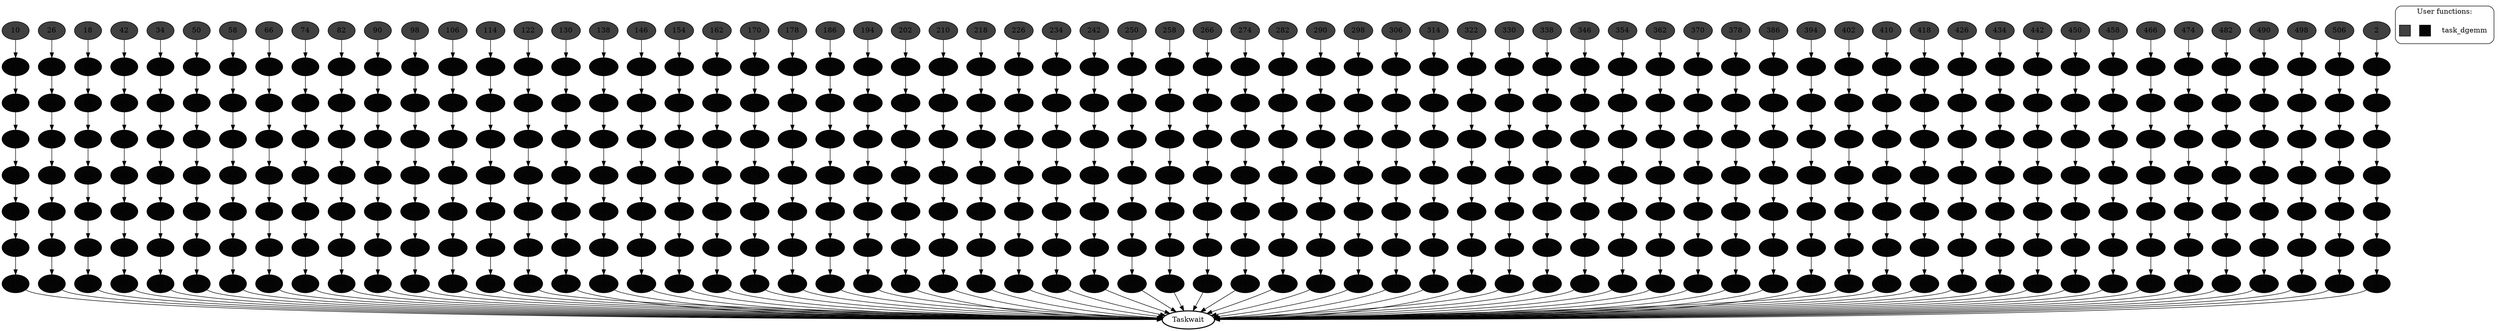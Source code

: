 digraph {
  graph[compound=true];
  4[style="filled", color="black", fillcolor="gray2"];
  4 -> 5[style="solid", color="black"];
  2[style="filled", color="black", fillcolor="grey25"];
  2 -> 3[style="solid", color="black"];
  16[style="filled", color="black", fillcolor="gray2"];
  16 -> 17[style="solid", color="black"];
  3[style="filled", color="black", fillcolor="gray2"];
  3 -> 4[style="solid", color="black"];
  11[style="filled", color="black", fillcolor="gray2"];
  11 -> 12[style="solid", color="black"];
  15[style="filled", color="black", fillcolor="gray2"];
  15 -> 16[style="solid", color="black"];
  6[style="filled", color="black", fillcolor="gray2"];
  6 -> 7[style="solid", color="black"];
  36[style="filled", color="black", fillcolor="gray2"];
  36 -> 37[style="solid", color="black"];
  33[style="filled", color="black", fillcolor="gray2"];
  33 -> -513[style="solid", color="black"];
  5[style="filled", color="black", fillcolor="gray2"];
  5 -> 6[style="solid", color="black"];
  31[style="filled", color="black", fillcolor="gray2"];
  31 -> 32[style="solid", color="black"];
  30[style="filled", color="black", fillcolor="gray2"];
  30 -> 31[style="solid", color="black"];
  29[style="filled", color="black", fillcolor="gray2"];
  29 -> 30[style="solid", color="black"];
  8[style="filled", color="black", fillcolor="gray2"];
  8 -> 9[style="solid", color="black"];
  34[style="filled", color="black", fillcolor="grey25"];
  34 -> 35[style="solid", color="black"];
  28[style="filled", color="black", fillcolor="gray2"];
  28 -> 29[style="solid", color="black"];
  27[style="filled", color="black", fillcolor="gray2"];
  27 -> 28[style="solid", color="black"];
  7[style="filled", color="black", fillcolor="gray2"];
  7 -> 8[style="solid", color="black"];
  32[style="filled", color="black", fillcolor="gray2"];
  32 -> 33[style="solid", color="black"];
  19[style="filled", color="black", fillcolor="gray2"];
  19 -> 20[style="solid", color="black"];
  35[style="filled", color="black", fillcolor="gray2"];
  35 -> 36[style="solid", color="black"];
  24[style="filled", color="black", fillcolor="gray2"];
  24 -> 25[style="solid", color="black"];
  37[style="filled", color="black", fillcolor="gray2"];
  37 -> 38[style="solid", color="black"];
  22[style="filled", color="black", fillcolor="gray2"];
  22 -> 23[style="solid", color="black"];
  25[style="filled", color="black", fillcolor="gray2"];
  25 -> -513[style="solid", color="black"];
  23[style="filled", color="black", fillcolor="gray2"];
  23 -> 24[style="solid", color="black"];
  20[style="filled", color="black", fillcolor="gray2"];
  20 -> 21[style="solid", color="black"];
  21[style="filled", color="black", fillcolor="gray2"];
  21 -> 22[style="solid", color="black"];
  26[style="filled", color="black", fillcolor="grey25"];
  26 -> 27[style="solid", color="black"];
  18[style="filled", color="black", fillcolor="grey25"];
  18 -> 19[style="solid", color="black"];
  48[style="filled", color="black", fillcolor="gray2"];
  48 -> 49[style="solid", color="black"];
  12[style="filled", color="black", fillcolor="gray2"];
  12 -> 13[style="solid", color="black"];
  14[style="filled", color="black", fillcolor="gray2"];
  14 -> 15[style="solid", color="black"];
  10[style="filled", color="black", fillcolor="grey25"];
  10 -> 11[style="solid", color="black"];
  9[style="filled", color="black", fillcolor="gray2"];
  9 -> -513[style="solid", color="black"];
  131[style="filled", color="black", fillcolor="gray2"];
  131 -> 132[style="solid", color="black"];
  47[style="filled", color="black", fillcolor="gray2"];
  47 -> 48[style="solid", color="black"];
  13[style="filled", color="black", fillcolor="gray2"];
  13 -> 14[style="solid", color="black"];
  17[style="filled", color="black", fillcolor="gray2"];
  17 -> -513[style="solid", color="black"];
  38[style="filled", color="black", fillcolor="gray2"];
  38 -> 39[style="solid", color="black"];
  39[style="filled", color="black", fillcolor="gray2"];
  39 -> 40[style="solid", color="black"];
  40[style="filled", color="black", fillcolor="gray2"];
  40 -> 41[style="solid", color="black"];
  41[style="filled", color="black", fillcolor="gray2"];
  41 -> -513[style="solid", color="black"];
  42[style="filled", color="black", fillcolor="grey25"];
  42 -> 43[style="solid", color="black"];
  43[style="filled", color="black", fillcolor="gray2"];
  43 -> 44[style="solid", color="black"];
  44[style="filled", color="black", fillcolor="gray2"];
  44 -> 45[style="solid", color="black"];
  45[style="filled", color="black", fillcolor="gray2"];
  45 -> 46[style="solid", color="black"];
  46[style="filled", color="black", fillcolor="gray2"];
  46 -> 47[style="solid", color="black"];
  49[style="filled", color="black", fillcolor="gray2"];
  49 -> -513[style="solid", color="black"];
  50[style="filled", color="black", fillcolor="grey25"];
  50 -> 51[style="solid", color="black"];
  51[style="filled", color="black", fillcolor="gray2"];
  51 -> 52[style="solid", color="black"];
  52[style="filled", color="black", fillcolor="gray2"];
  52 -> 53[style="solid", color="black"];
  53[style="filled", color="black", fillcolor="gray2"];
  53 -> 54[style="solid", color="black"];
  54[style="filled", color="black", fillcolor="gray2"];
  54 -> 55[style="solid", color="black"];
  55[style="filled", color="black", fillcolor="gray2"];
  55 -> 56[style="solid", color="black"];
  56[style="filled", color="black", fillcolor="gray2"];
  56 -> 57[style="solid", color="black"];
  57[style="filled", color="black", fillcolor="gray2"];
  57 -> -513[style="solid", color="black"];
  58[style="filled", color="black", fillcolor="grey25"];
  58 -> 59[style="solid", color="black"];
  59[style="filled", color="black", fillcolor="gray2"];
  59 -> 60[style="solid", color="black"];
  60[style="filled", color="black", fillcolor="gray2"];
  60 -> 61[style="solid", color="black"];
  61[style="filled", color="black", fillcolor="gray2"];
  61 -> 62[style="solid", color="black"];
  62[style="filled", color="black", fillcolor="gray2"];
  62 -> 63[style="solid", color="black"];
  63[style="filled", color="black", fillcolor="gray2"];
  63 -> 64[style="solid", color="black"];
  64[style="filled", color="black", fillcolor="gray2"];
  64 -> 65[style="solid", color="black"];
  65[style="filled", color="black", fillcolor="gray2"];
  65 -> -513[style="solid", color="black"];
  66[style="filled", color="black", fillcolor="grey25"];
  66 -> 67[style="solid", color="black"];
  67[style="filled", color="black", fillcolor="gray2"];
  67 -> 68[style="solid", color="black"];
  68[style="filled", color="black", fillcolor="gray2"];
  68 -> 69[style="solid", color="black"];
  69[style="filled", color="black", fillcolor="gray2"];
  69 -> 70[style="solid", color="black"];
  70[style="filled", color="black", fillcolor="gray2"];
  70 -> 71[style="solid", color="black"];
  71[style="filled", color="black", fillcolor="gray2"];
  71 -> 72[style="solid", color="black"];
  72[style="filled", color="black", fillcolor="gray2"];
  72 -> 73[style="solid", color="black"];
  73[style="filled", color="black", fillcolor="gray2"];
  73 -> -513[style="solid", color="black"];
  74[style="filled", color="black", fillcolor="grey25"];
  74 -> 75[style="solid", color="black"];
  75[style="filled", color="black", fillcolor="gray2"];
  75 -> 76[style="solid", color="black"];
  76[style="filled", color="black", fillcolor="gray2"];
  76 -> 77[style="solid", color="black"];
  77[style="filled", color="black", fillcolor="gray2"];
  77 -> 78[style="solid", color="black"];
  78[style="filled", color="black", fillcolor="gray2"];
  78 -> 79[style="solid", color="black"];
  79[style="filled", color="black", fillcolor="gray2"];
  79 -> 80[style="solid", color="black"];
  80[style="filled", color="black", fillcolor="gray2"];
  80 -> 81[style="solid", color="black"];
  81[style="filled", color="black", fillcolor="gray2"];
  81 -> -513[style="solid", color="black"];
  82[style="filled", color="black", fillcolor="grey25"];
  82 -> 83[style="solid", color="black"];
  83[style="filled", color="black", fillcolor="gray2"];
  83 -> 84[style="solid", color="black"];
  84[style="filled", color="black", fillcolor="gray2"];
  84 -> 85[style="solid", color="black"];
  85[style="filled", color="black", fillcolor="gray2"];
  85 -> 86[style="solid", color="black"];
  86[style="filled", color="black", fillcolor="gray2"];
  86 -> 87[style="solid", color="black"];
  87[style="filled", color="black", fillcolor="gray2"];
  87 -> 88[style="solid", color="black"];
  88[style="filled", color="black", fillcolor="gray2"];
  88 -> 89[style="solid", color="black"];
  89[style="filled", color="black", fillcolor="gray2"];
  89 -> -513[style="solid", color="black"];
  90[style="filled", color="black", fillcolor="grey25"];
  90 -> 91[style="solid", color="black"];
  91[style="filled", color="black", fillcolor="gray2"];
  91 -> 92[style="solid", color="black"];
  92[style="filled", color="black", fillcolor="gray2"];
  92 -> 93[style="solid", color="black"];
  93[style="filled", color="black", fillcolor="gray2"];
  93 -> 94[style="solid", color="black"];
  94[style="filled", color="black", fillcolor="gray2"];
  94 -> 95[style="solid", color="black"];
  95[style="filled", color="black", fillcolor="gray2"];
  95 -> 96[style="solid", color="black"];
  96[style="filled", color="black", fillcolor="gray2"];
  96 -> 97[style="solid", color="black"];
  97[style="filled", color="black", fillcolor="gray2"];
  97 -> -513[style="solid", color="black"];
  98[style="filled", color="black", fillcolor="grey25"];
  98 -> 99[style="solid", color="black"];
  99[style="filled", color="black", fillcolor="gray2"];
  99 -> 100[style="solid", color="black"];
  100[style="filled", color="black", fillcolor="gray2"];
  100 -> 101[style="solid", color="black"];
  101[style="filled", color="black", fillcolor="gray2"];
  101 -> 102[style="solid", color="black"];
  102[style="filled", color="black", fillcolor="gray2"];
  102 -> 103[style="solid", color="black"];
  103[style="filled", color="black", fillcolor="gray2"];
  103 -> 104[style="solid", color="black"];
  104[style="filled", color="black", fillcolor="gray2"];
  104 -> 105[style="solid", color="black"];
  105[style="filled", color="black", fillcolor="gray2"];
  105 -> -513[style="solid", color="black"];
  106[style="filled", color="black", fillcolor="grey25"];
  106 -> 107[style="solid", color="black"];
  107[style="filled", color="black", fillcolor="gray2"];
  107 -> 108[style="solid", color="black"];
  108[style="filled", color="black", fillcolor="gray2"];
  108 -> 109[style="solid", color="black"];
  109[style="filled", color="black", fillcolor="gray2"];
  109 -> 110[style="solid", color="black"];
  110[style="filled", color="black", fillcolor="gray2"];
  110 -> 111[style="solid", color="black"];
  111[style="filled", color="black", fillcolor="gray2"];
  111 -> 112[style="solid", color="black"];
  112[style="filled", color="black", fillcolor="gray2"];
  112 -> 113[style="solid", color="black"];
  113[style="filled", color="black", fillcolor="gray2"];
  113 -> -513[style="solid", color="black"];
  114[style="filled", color="black", fillcolor="grey25"];
  114 -> 115[style="solid", color="black"];
  115[style="filled", color="black", fillcolor="gray2"];
  115 -> 116[style="solid", color="black"];
  116[style="filled", color="black", fillcolor="gray2"];
  116 -> 117[style="solid", color="black"];
  117[style="filled", color="black", fillcolor="gray2"];
  117 -> 118[style="solid", color="black"];
  118[style="filled", color="black", fillcolor="gray2"];
  118 -> 119[style="solid", color="black"];
  119[style="filled", color="black", fillcolor="gray2"];
  119 -> 120[style="solid", color="black"];
  120[style="filled", color="black", fillcolor="gray2"];
  120 -> 121[style="solid", color="black"];
  121[style="filled", color="black", fillcolor="gray2"];
  121 -> -513[style="solid", color="black"];
  122[style="filled", color="black", fillcolor="grey25"];
  122 -> 123[style="solid", color="black"];
  123[style="filled", color="black", fillcolor="gray2"];
  123 -> 124[style="solid", color="black"];
  124[style="filled", color="black", fillcolor="gray2"];
  124 -> 125[style="solid", color="black"];
  125[style="filled", color="black", fillcolor="gray2"];
  125 -> 126[style="solid", color="black"];
  126[style="filled", color="black", fillcolor="gray2"];
  126 -> 127[style="solid", color="black"];
  127[style="filled", color="black", fillcolor="gray2"];
  127 -> 128[style="solid", color="black"];
  128[style="filled", color="black", fillcolor="gray2"];
  128 -> 129[style="solid", color="black"];
  129[style="filled", color="black", fillcolor="gray2"];
  129 -> -513[style="solid", color="black"];
  130[style="filled", color="black", fillcolor="grey25"];
  130 -> 131[style="solid", color="black"];
  132[style="filled", color="black", fillcolor="gray2"];
  132 -> 133[style="solid", color="black"];
  133[style="filled", color="black", fillcolor="gray2"];
  133 -> 134[style="solid", color="black"];
  134[style="filled", color="black", fillcolor="gray2"];
  134 -> 135[style="solid", color="black"];
  135[style="filled", color="black", fillcolor="gray2"];
  135 -> 136[style="solid", color="black"];
  136[style="filled", color="black", fillcolor="gray2"];
  136 -> 137[style="solid", color="black"];
  137[style="filled", color="black", fillcolor="gray2"];
  137 -> -513[style="solid", color="black"];
  138[style="filled", color="black", fillcolor="grey25"];
  138 -> 139[style="solid", color="black"];
  139[style="filled", color="black", fillcolor="gray2"];
  139 -> 140[style="solid", color="black"];
  140[style="filled", color="black", fillcolor="gray2"];
  140 -> 141[style="solid", color="black"];
  141[style="filled", color="black", fillcolor="gray2"];
  141 -> 142[style="solid", color="black"];
  142[style="filled", color="black", fillcolor="gray2"];
  142 -> 143[style="solid", color="black"];
  143[style="filled", color="black", fillcolor="gray2"];
  143 -> 144[style="solid", color="black"];
  144[style="filled", color="black", fillcolor="gray2"];
  144 -> 145[style="solid", color="black"];
  145[style="filled", color="black", fillcolor="gray2"];
  145 -> -513[style="solid", color="black"];
  146[style="filled", color="black", fillcolor="grey25"];
  146 -> 147[style="solid", color="black"];
  147[style="filled", color="black", fillcolor="gray2"];
  147 -> 148[style="solid", color="black"];
  148[style="filled", color="black", fillcolor="gray2"];
  148 -> 149[style="solid", color="black"];
  149[style="filled", color="black", fillcolor="gray2"];
  149 -> 150[style="solid", color="black"];
  150[style="filled", color="black", fillcolor="gray2"];
  150 -> 151[style="solid", color="black"];
  151[style="filled", color="black", fillcolor="gray2"];
  151 -> 152[style="solid", color="black"];
  152[style="filled", color="black", fillcolor="gray2"];
  152 -> 153[style="solid", color="black"];
  153[style="filled", color="black", fillcolor="gray2"];
  153 -> -513[style="solid", color="black"];
  154[style="filled", color="black", fillcolor="grey25"];
  154 -> 155[style="solid", color="black"];
  155[style="filled", color="black", fillcolor="gray2"];
  155 -> 156[style="solid", color="black"];
  156[style="filled", color="black", fillcolor="gray2"];
  156 -> 157[style="solid", color="black"];
  157[style="filled", color="black", fillcolor="gray2"];
  157 -> 158[style="solid", color="black"];
  158[style="filled", color="black", fillcolor="gray2"];
  158 -> 159[style="solid", color="black"];
  159[style="filled", color="black", fillcolor="gray2"];
  159 -> 160[style="solid", color="black"];
  160[style="filled", color="black", fillcolor="gray2"];
  160 -> 161[style="solid", color="black"];
  161[style="filled", color="black", fillcolor="gray2"];
  161 -> -513[style="solid", color="black"];
  162[style="filled", color="black", fillcolor="grey25"];
  162 -> 163[style="solid", color="black"];
  163[style="filled", color="black", fillcolor="gray2"];
  163 -> 164[style="solid", color="black"];
  164[style="filled", color="black", fillcolor="gray2"];
  164 -> 165[style="solid", color="black"];
  165[style="filled", color="black", fillcolor="gray2"];
  165 -> 166[style="solid", color="black"];
  166[style="filled", color="black", fillcolor="gray2"];
  166 -> 167[style="solid", color="black"];
  167[style="filled", color="black", fillcolor="gray2"];
  167 -> 168[style="solid", color="black"];
  168[style="filled", color="black", fillcolor="gray2"];
  168 -> 169[style="solid", color="black"];
  169[style="filled", color="black", fillcolor="gray2"];
  169 -> -513[style="solid", color="black"];
  170[style="filled", color="black", fillcolor="grey25"];
  170 -> 171[style="solid", color="black"];
  171[style="filled", color="black", fillcolor="gray2"];
  171 -> 172[style="solid", color="black"];
  172[style="filled", color="black", fillcolor="gray2"];
  172 -> 173[style="solid", color="black"];
  173[style="filled", color="black", fillcolor="gray2"];
  173 -> 174[style="solid", color="black"];
  174[style="filled", color="black", fillcolor="gray2"];
  174 -> 175[style="solid", color="black"];
  175[style="filled", color="black", fillcolor="gray2"];
  175 -> 176[style="solid", color="black"];
  176[style="filled", color="black", fillcolor="gray2"];
  176 -> 177[style="solid", color="black"];
  177[style="filled", color="black", fillcolor="gray2"];
  177 -> -513[style="solid", color="black"];
  178[style="filled", color="black", fillcolor="grey25"];
  178 -> 179[style="solid", color="black"];
  179[style="filled", color="black", fillcolor="gray2"];
  179 -> 180[style="solid", color="black"];
  180[style="filled", color="black", fillcolor="gray2"];
  180 -> 181[style="solid", color="black"];
  181[style="filled", color="black", fillcolor="gray2"];
  181 -> 182[style="solid", color="black"];
  182[style="filled", color="black", fillcolor="gray2"];
  182 -> 183[style="solid", color="black"];
  183[style="filled", color="black", fillcolor="gray2"];
  183 -> 184[style="solid", color="black"];
  184[style="filled", color="black", fillcolor="gray2"];
  184 -> 185[style="solid", color="black"];
  185[style="filled", color="black", fillcolor="gray2"];
  185 -> -513[style="solid", color="black"];
  186[style="filled", color="black", fillcolor="grey25"];
  186 -> 187[style="solid", color="black"];
  187[style="filled", color="black", fillcolor="gray2"];
  187 -> 188[style="solid", color="black"];
  188[style="filled", color="black", fillcolor="gray2"];
  188 -> 189[style="solid", color="black"];
  189[style="filled", color="black", fillcolor="gray2"];
  189 -> 190[style="solid", color="black"];
  190[style="filled", color="black", fillcolor="gray2"];
  190 -> 191[style="solid", color="black"];
  191[style="filled", color="black", fillcolor="gray2"];
  191 -> 192[style="solid", color="black"];
  192[style="filled", color="black", fillcolor="gray2"];
  192 -> 193[style="solid", color="black"];
  193[style="filled", color="black", fillcolor="gray2"];
  193 -> -513[style="solid", color="black"];
  194[style="filled", color="black", fillcolor="grey25"];
  194 -> 195[style="solid", color="black"];
  195[style="filled", color="black", fillcolor="gray2"];
  195 -> 196[style="solid", color="black"];
  196[style="filled", color="black", fillcolor="gray2"];
  196 -> 197[style="solid", color="black"];
  197[style="filled", color="black", fillcolor="gray2"];
  197 -> 198[style="solid", color="black"];
  198[style="filled", color="black", fillcolor="gray2"];
  198 -> 199[style="solid", color="black"];
  199[style="filled", color="black", fillcolor="gray2"];
  199 -> 200[style="solid", color="black"];
  200[style="filled", color="black", fillcolor="gray2"];
  200 -> 201[style="solid", color="black"];
  201[style="filled", color="black", fillcolor="gray2"];
  201 -> -513[style="solid", color="black"];
  202[style="filled", color="black", fillcolor="grey25"];
  202 -> 203[style="solid", color="black"];
  203[style="filled", color="black", fillcolor="gray2"];
  203 -> 204[style="solid", color="black"];
  204[style="filled", color="black", fillcolor="gray2"];
  204 -> 205[style="solid", color="black"];
  205[style="filled", color="black", fillcolor="gray2"];
  205 -> 206[style="solid", color="black"];
  206[style="filled", color="black", fillcolor="gray2"];
  206 -> 207[style="solid", color="black"];
  207[style="filled", color="black", fillcolor="gray2"];
  207 -> 208[style="solid", color="black"];
  208[style="filled", color="black", fillcolor="gray2"];
  208 -> 209[style="solid", color="black"];
  209[style="filled", color="black", fillcolor="gray2"];
  209 -> -513[style="solid", color="black"];
  210[style="filled", color="black", fillcolor="grey25"];
  210 -> 211[style="solid", color="black"];
  211[style="filled", color="black", fillcolor="gray2"];
  211 -> 212[style="solid", color="black"];
  212[style="filled", color="black", fillcolor="gray2"];
  212 -> 213[style="solid", color="black"];
  213[style="filled", color="black", fillcolor="gray2"];
  213 -> 214[style="solid", color="black"];
  214[style="filled", color="black", fillcolor="gray2"];
  214 -> 215[style="solid", color="black"];
  215[style="filled", color="black", fillcolor="gray2"];
  215 -> 216[style="solid", color="black"];
  216[style="filled", color="black", fillcolor="gray2"];
  216 -> 217[style="solid", color="black"];
  217[style="filled", color="black", fillcolor="gray2"];
  217 -> -513[style="solid", color="black"];
  218[style="filled", color="black", fillcolor="grey25"];
  218 -> 219[style="solid", color="black"];
  219[style="filled", color="black", fillcolor="gray2"];
  219 -> 220[style="solid", color="black"];
  220[style="filled", color="black", fillcolor="gray2"];
  220 -> 221[style="solid", color="black"];
  221[style="filled", color="black", fillcolor="gray2"];
  221 -> 222[style="solid", color="black"];
  222[style="filled", color="black", fillcolor="gray2"];
  222 -> 223[style="solid", color="black"];
  223[style="filled", color="black", fillcolor="gray2"];
  223 -> 224[style="solid", color="black"];
  224[style="filled", color="black", fillcolor="gray2"];
  224 -> 225[style="solid", color="black"];
  225[style="filled", color="black", fillcolor="gray2"];
  225 -> -513[style="solid", color="black"];
  226[style="filled", color="black", fillcolor="grey25"];
  226 -> 227[style="solid", color="black"];
  227[style="filled", color="black", fillcolor="gray2"];
  227 -> 228[style="solid", color="black"];
  228[style="filled", color="black", fillcolor="gray2"];
  228 -> 229[style="solid", color="black"];
  229[style="filled", color="black", fillcolor="gray2"];
  229 -> 230[style="solid", color="black"];
  230[style="filled", color="black", fillcolor="gray2"];
  230 -> 231[style="solid", color="black"];
  231[style="filled", color="black", fillcolor="gray2"];
  231 -> 232[style="solid", color="black"];
  232[style="filled", color="black", fillcolor="gray2"];
  232 -> 233[style="solid", color="black"];
  233[style="filled", color="black", fillcolor="gray2"];
  233 -> -513[style="solid", color="black"];
  234[style="filled", color="black", fillcolor="grey25"];
  234 -> 235[style="solid", color="black"];
  235[style="filled", color="black", fillcolor="gray2"];
  235 -> 236[style="solid", color="black"];
  236[style="filled", color="black", fillcolor="gray2"];
  236 -> 237[style="solid", color="black"];
  237[style="filled", color="black", fillcolor="gray2"];
  237 -> 238[style="solid", color="black"];
  238[style="filled", color="black", fillcolor="gray2"];
  238 -> 239[style="solid", color="black"];
  239[style="filled", color="black", fillcolor="gray2"];
  239 -> 240[style="solid", color="black"];
  240[style="filled", color="black", fillcolor="gray2"];
  240 -> 241[style="solid", color="black"];
  241[style="filled", color="black", fillcolor="gray2"];
  241 -> -513[style="solid", color="black"];
  242[style="filled", color="black", fillcolor="grey25"];
  242 -> 243[style="solid", color="black"];
  243[style="filled", color="black", fillcolor="gray2"];
  243 -> 244[style="solid", color="black"];
  244[style="filled", color="black", fillcolor="gray2"];
  244 -> 245[style="solid", color="black"];
  245[style="filled", color="black", fillcolor="gray2"];
  245 -> 246[style="solid", color="black"];
  246[style="filled", color="black", fillcolor="gray2"];
  246 -> 247[style="solid", color="black"];
  247[style="filled", color="black", fillcolor="gray2"];
  247 -> 248[style="solid", color="black"];
  248[style="filled", color="black", fillcolor="gray2"];
  248 -> 249[style="solid", color="black"];
  249[style="filled", color="black", fillcolor="gray2"];
  249 -> -513[style="solid", color="black"];
  250[style="filled", color="black", fillcolor="grey25"];
  250 -> 251[style="solid", color="black"];
  251[style="filled", color="black", fillcolor="gray2"];
  251 -> 252[style="solid", color="black"];
  252[style="filled", color="black", fillcolor="gray2"];
  252 -> 253[style="solid", color="black"];
  253[style="filled", color="black", fillcolor="gray2"];
  253 -> 254[style="solid", color="black"];
  254[style="filled", color="black", fillcolor="gray2"];
  254 -> 255[style="solid", color="black"];
  255[style="filled", color="black", fillcolor="gray2"];
  255 -> 256[style="solid", color="black"];
  256[style="filled", color="black", fillcolor="gray2"];
  256 -> 257[style="solid", color="black"];
  257[style="filled", color="black", fillcolor="gray2"];
  257 -> -513[style="solid", color="black"];
  258[style="filled", color="black", fillcolor="grey25"];
  258 -> 259[style="solid", color="black"];
  259[style="filled", color="black", fillcolor="gray2"];
  259 -> 260[style="solid", color="black"];
  260[style="filled", color="black", fillcolor="gray2"];
  260 -> 261[style="solid", color="black"];
  261[style="filled", color="black", fillcolor="gray2"];
  261 -> 262[style="solid", color="black"];
  262[style="filled", color="black", fillcolor="gray2"];
  262 -> 263[style="solid", color="black"];
  263[style="filled", color="black", fillcolor="gray2"];
  263 -> 264[style="solid", color="black"];
  264[style="filled", color="black", fillcolor="gray2"];
  264 -> 265[style="solid", color="black"];
  265[style="filled", color="black", fillcolor="gray2"];
  265 -> -513[style="solid", color="black"];
  266[style="filled", color="black", fillcolor="grey25"];
  266 -> 267[style="solid", color="black"];
  267[style="filled", color="black", fillcolor="gray2"];
  267 -> 268[style="solid", color="black"];
  268[style="filled", color="black", fillcolor="gray2"];
  268 -> 269[style="solid", color="black"];
  269[style="filled", color="black", fillcolor="gray2"];
  269 -> 270[style="solid", color="black"];
  270[style="filled", color="black", fillcolor="gray2"];
  270 -> 271[style="solid", color="black"];
  271[style="filled", color="black", fillcolor="gray2"];
  271 -> 272[style="solid", color="black"];
  272[style="filled", color="black", fillcolor="gray2"];
  272 -> 273[style="solid", color="black"];
  273[style="filled", color="black", fillcolor="gray2"];
  273 -> -513[style="solid", color="black"];
  274[style="filled", color="black", fillcolor="grey25"];
  274 -> 275[style="solid", color="black"];
  275[style="filled", color="black", fillcolor="gray2"];
  275 -> 276[style="solid", color="black"];
  276[style="filled", color="black", fillcolor="gray2"];
  276 -> 277[style="solid", color="black"];
  277[style="filled", color="black", fillcolor="gray2"];
  277 -> 278[style="solid", color="black"];
  278[style="filled", color="black", fillcolor="gray2"];
  278 -> 279[style="solid", color="black"];
  279[style="filled", color="black", fillcolor="gray2"];
  279 -> 280[style="solid", color="black"];
  280[style="filled", color="black", fillcolor="gray2"];
  280 -> 281[style="solid", color="black"];
  281[style="filled", color="black", fillcolor="gray2"];
  281 -> -513[style="solid", color="black"];
  282[style="filled", color="black", fillcolor="grey25"];
  282 -> 283[style="solid", color="black"];
  283[style="filled", color="black", fillcolor="gray2"];
  283 -> 284[style="solid", color="black"];
  284[style="filled", color="black", fillcolor="gray2"];
  284 -> 285[style="solid", color="black"];
  285[style="filled", color="black", fillcolor="gray2"];
  285 -> 286[style="solid", color="black"];
  286[style="filled", color="black", fillcolor="gray2"];
  286 -> 287[style="solid", color="black"];
  287[style="filled", color="black", fillcolor="gray2"];
  287 -> 288[style="solid", color="black"];
  288[style="filled", color="black", fillcolor="gray2"];
  288 -> 289[style="solid", color="black"];
  289[style="filled", color="black", fillcolor="gray2"];
  289 -> -513[style="solid", color="black"];
  290[style="filled", color="black", fillcolor="grey25"];
  290 -> 291[style="solid", color="black"];
  291[style="filled", color="black", fillcolor="gray2"];
  291 -> 292[style="solid", color="black"];
  292[style="filled", color="black", fillcolor="gray2"];
  292 -> 293[style="solid", color="black"];
  293[style="filled", color="black", fillcolor="gray2"];
  293 -> 294[style="solid", color="black"];
  294[style="filled", color="black", fillcolor="gray2"];
  294 -> 295[style="solid", color="black"];
  295[style="filled", color="black", fillcolor="gray2"];
  295 -> 296[style="solid", color="black"];
  296[style="filled", color="black", fillcolor="gray2"];
  296 -> 297[style="solid", color="black"];
  297[style="filled", color="black", fillcolor="gray2"];
  297 -> -513[style="solid", color="black"];
  298[style="filled", color="black", fillcolor="grey25"];
  298 -> 299[style="solid", color="black"];
  299[style="filled", color="black", fillcolor="gray2"];
  299 -> 300[style="solid", color="black"];
  300[style="filled", color="black", fillcolor="gray2"];
  300 -> 301[style="solid", color="black"];
  301[style="filled", color="black", fillcolor="gray2"];
  301 -> 302[style="solid", color="black"];
  302[style="filled", color="black", fillcolor="gray2"];
  302 -> 303[style="solid", color="black"];
  303[style="filled", color="black", fillcolor="gray2"];
  303 -> 304[style="solid", color="black"];
  304[style="filled", color="black", fillcolor="gray2"];
  304 -> 305[style="solid", color="black"];
  305[style="filled", color="black", fillcolor="gray2"];
  305 -> -513[style="solid", color="black"];
  306[style="filled", color="black", fillcolor="grey25"];
  306 -> 307[style="solid", color="black"];
  307[style="filled", color="black", fillcolor="gray2"];
  307 -> 308[style="solid", color="black"];
  308[style="filled", color="black", fillcolor="gray2"];
  308 -> 309[style="solid", color="black"];
  309[style="filled", color="black", fillcolor="gray2"];
  309 -> 310[style="solid", color="black"];
  310[style="filled", color="black", fillcolor="gray2"];
  310 -> 311[style="solid", color="black"];
  311[style="filled", color="black", fillcolor="gray2"];
  311 -> 312[style="solid", color="black"];
  312[style="filled", color="black", fillcolor="gray2"];
  312 -> 313[style="solid", color="black"];
  313[style="filled", color="black", fillcolor="gray2"];
  313 -> -513[style="solid", color="black"];
  314[style="filled", color="black", fillcolor="grey25"];
  314 -> 315[style="solid", color="black"];
  315[style="filled", color="black", fillcolor="gray2"];
  315 -> 316[style="solid", color="black"];
  316[style="filled", color="black", fillcolor="gray2"];
  316 -> 317[style="solid", color="black"];
  317[style="filled", color="black", fillcolor="gray2"];
  317 -> 318[style="solid", color="black"];
  318[style="filled", color="black", fillcolor="gray2"];
  318 -> 319[style="solid", color="black"];
  319[style="filled", color="black", fillcolor="gray2"];
  319 -> 320[style="solid", color="black"];
  320[style="filled", color="black", fillcolor="gray2"];
  320 -> 321[style="solid", color="black"];
  321[style="filled", color="black", fillcolor="gray2"];
  321 -> -513[style="solid", color="black"];
  322[style="filled", color="black", fillcolor="grey25"];
  322 -> 323[style="solid", color="black"];
  323[style="filled", color="black", fillcolor="gray2"];
  323 -> 324[style="solid", color="black"];
  324[style="filled", color="black", fillcolor="gray2"];
  324 -> 325[style="solid", color="black"];
  325[style="filled", color="black", fillcolor="gray2"];
  325 -> 326[style="solid", color="black"];
  326[style="filled", color="black", fillcolor="gray2"];
  326 -> 327[style="solid", color="black"];
  327[style="filled", color="black", fillcolor="gray2"];
  327 -> 328[style="solid", color="black"];
  328[style="filled", color="black", fillcolor="gray2"];
  328 -> 329[style="solid", color="black"];
  329[style="filled", color="black", fillcolor="gray2"];
  329 -> -513[style="solid", color="black"];
  330[style="filled", color="black", fillcolor="grey25"];
  330 -> 331[style="solid", color="black"];
  331[style="filled", color="black", fillcolor="gray2"];
  331 -> 332[style="solid", color="black"];
  332[style="filled", color="black", fillcolor="gray2"];
  332 -> 333[style="solid", color="black"];
  333[style="filled", color="black", fillcolor="gray2"];
  333 -> 334[style="solid", color="black"];
  334[style="filled", color="black", fillcolor="gray2"];
  334 -> 335[style="solid", color="black"];
  335[style="filled", color="black", fillcolor="gray2"];
  335 -> 336[style="solid", color="black"];
  336[style="filled", color="black", fillcolor="gray2"];
  336 -> 337[style="solid", color="black"];
  337[style="filled", color="black", fillcolor="gray2"];
  337 -> -513[style="solid", color="black"];
  338[style="filled", color="black", fillcolor="grey25"];
  338 -> 339[style="solid", color="black"];
  339[style="filled", color="black", fillcolor="gray2"];
  339 -> 340[style="solid", color="black"];
  340[style="filled", color="black", fillcolor="gray2"];
  340 -> 341[style="solid", color="black"];
  341[style="filled", color="black", fillcolor="gray2"];
  341 -> 342[style="solid", color="black"];
  342[style="filled", color="black", fillcolor="gray2"];
  342 -> 343[style="solid", color="black"];
  343[style="filled", color="black", fillcolor="gray2"];
  343 -> 344[style="solid", color="black"];
  344[style="filled", color="black", fillcolor="gray2"];
  344 -> 345[style="solid", color="black"];
  345[style="filled", color="black", fillcolor="gray2"];
  345 -> -513[style="solid", color="black"];
  346[style="filled", color="black", fillcolor="grey25"];
  346 -> 347[style="solid", color="black"];
  347[style="filled", color="black", fillcolor="gray2"];
  347 -> 348[style="solid", color="black"];
  348[style="filled", color="black", fillcolor="gray2"];
  348 -> 349[style="solid", color="black"];
  349[style="filled", color="black", fillcolor="gray2"];
  349 -> 350[style="solid", color="black"];
  350[style="filled", color="black", fillcolor="gray2"];
  350 -> 351[style="solid", color="black"];
  351[style="filled", color="black", fillcolor="gray2"];
  351 -> 352[style="solid", color="black"];
  352[style="filled", color="black", fillcolor="gray2"];
  352 -> 353[style="solid", color="black"];
  353[style="filled", color="black", fillcolor="gray2"];
  353 -> -513[style="solid", color="black"];
  354[style="filled", color="black", fillcolor="grey25"];
  354 -> 355[style="solid", color="black"];
  355[style="filled", color="black", fillcolor="gray2"];
  355 -> 356[style="solid", color="black"];
  356[style="filled", color="black", fillcolor="gray2"];
  356 -> 357[style="solid", color="black"];
  357[style="filled", color="black", fillcolor="gray2"];
  357 -> 358[style="solid", color="black"];
  358[style="filled", color="black", fillcolor="gray2"];
  358 -> 359[style="solid", color="black"];
  359[style="filled", color="black", fillcolor="gray2"];
  359 -> 360[style="solid", color="black"];
  360[style="filled", color="black", fillcolor="gray2"];
  360 -> 361[style="solid", color="black"];
  361[style="filled", color="black", fillcolor="gray2"];
  361 -> -513[style="solid", color="black"];
  362[style="filled", color="black", fillcolor="grey25"];
  362 -> 363[style="solid", color="black"];
  363[style="filled", color="black", fillcolor="gray2"];
  363 -> 364[style="solid", color="black"];
  364[style="filled", color="black", fillcolor="gray2"];
  364 -> 365[style="solid", color="black"];
  365[style="filled", color="black", fillcolor="gray2"];
  365 -> 366[style="solid", color="black"];
  366[style="filled", color="black", fillcolor="gray2"];
  366 -> 367[style="solid", color="black"];
  367[style="filled", color="black", fillcolor="gray2"];
  367 -> 368[style="solid", color="black"];
  368[style="filled", color="black", fillcolor="gray2"];
  368 -> 369[style="solid", color="black"];
  369[style="filled", color="black", fillcolor="gray2"];
  369 -> -513[style="solid", color="black"];
  370[style="filled", color="black", fillcolor="grey25"];
  370 -> 371[style="solid", color="black"];
  371[style="filled", color="black", fillcolor="gray2"];
  371 -> 372[style="solid", color="black"];
  372[style="filled", color="black", fillcolor="gray2"];
  372 -> 373[style="solid", color="black"];
  373[style="filled", color="black", fillcolor="gray2"];
  373 -> 374[style="solid", color="black"];
  374[style="filled", color="black", fillcolor="gray2"];
  374 -> 375[style="solid", color="black"];
  375[style="filled", color="black", fillcolor="gray2"];
  375 -> 376[style="solid", color="black"];
  376[style="filled", color="black", fillcolor="gray2"];
  376 -> 377[style="solid", color="black"];
  377[style="filled", color="black", fillcolor="gray2"];
  377 -> -513[style="solid", color="black"];
  378[style="filled", color="black", fillcolor="grey25"];
  378 -> 379[style="solid", color="black"];
  379[style="filled", color="black", fillcolor="gray2"];
  379 -> 380[style="solid", color="black"];
  380[style="filled", color="black", fillcolor="gray2"];
  380 -> 381[style="solid", color="black"];
  381[style="filled", color="black", fillcolor="gray2"];
  381 -> 382[style="solid", color="black"];
  382[style="filled", color="black", fillcolor="gray2"];
  382 -> 383[style="solid", color="black"];
  383[style="filled", color="black", fillcolor="gray2"];
  383 -> 384[style="solid", color="black"];
  384[style="filled", color="black", fillcolor="gray2"];
  384 -> 385[style="solid", color="black"];
  385[style="filled", color="black", fillcolor="gray2"];
  385 -> -513[style="solid", color="black"];
  386[style="filled", color="black", fillcolor="grey25"];
  386 -> 387[style="solid", color="black"];
  387[style="filled", color="black", fillcolor="gray2"];
  387 -> 388[style="solid", color="black"];
  388[style="filled", color="black", fillcolor="gray2"];
  388 -> 389[style="solid", color="black"];
  389[style="filled", color="black", fillcolor="gray2"];
  389 -> 390[style="solid", color="black"];
  390[style="filled", color="black", fillcolor="gray2"];
  390 -> 391[style="solid", color="black"];
  391[style="filled", color="black", fillcolor="gray2"];
  391 -> 392[style="solid", color="black"];
  392[style="filled", color="black", fillcolor="gray2"];
  392 -> 393[style="solid", color="black"];
  393[style="filled", color="black", fillcolor="gray2"];
  393 -> -513[style="solid", color="black"];
  394[style="filled", color="black", fillcolor="grey25"];
  394 -> 395[style="solid", color="black"];
  395[style="filled", color="black", fillcolor="gray2"];
  395 -> 396[style="solid", color="black"];
  396[style="filled", color="black", fillcolor="gray2"];
  396 -> 397[style="solid", color="black"];
  397[style="filled", color="black", fillcolor="gray2"];
  397 -> 398[style="solid", color="black"];
  398[style="filled", color="black", fillcolor="gray2"];
  398 -> 399[style="solid", color="black"];
  399[style="filled", color="black", fillcolor="gray2"];
  399 -> 400[style="solid", color="black"];
  400[style="filled", color="black", fillcolor="gray2"];
  400 -> 401[style="solid", color="black"];
  401[style="filled", color="black", fillcolor="gray2"];
  401 -> -513[style="solid", color="black"];
  402[style="filled", color="black", fillcolor="grey25"];
  402 -> 403[style="solid", color="black"];
  403[style="filled", color="black", fillcolor="gray2"];
  403 -> 404[style="solid", color="black"];
  404[style="filled", color="black", fillcolor="gray2"];
  404 -> 405[style="solid", color="black"];
  405[style="filled", color="black", fillcolor="gray2"];
  405 -> 406[style="solid", color="black"];
  406[style="filled", color="black", fillcolor="gray2"];
  406 -> 407[style="solid", color="black"];
  407[style="filled", color="black", fillcolor="gray2"];
  407 -> 408[style="solid", color="black"];
  408[style="filled", color="black", fillcolor="gray2"];
  408 -> 409[style="solid", color="black"];
  409[style="filled", color="black", fillcolor="gray2"];
  409 -> -513[style="solid", color="black"];
  410[style="filled", color="black", fillcolor="grey25"];
  410 -> 411[style="solid", color="black"];
  411[style="filled", color="black", fillcolor="gray2"];
  411 -> 412[style="solid", color="black"];
  412[style="filled", color="black", fillcolor="gray2"];
  412 -> 413[style="solid", color="black"];
  413[style="filled", color="black", fillcolor="gray2"];
  413 -> 414[style="solid", color="black"];
  414[style="filled", color="black", fillcolor="gray2"];
  414 -> 415[style="solid", color="black"];
  415[style="filled", color="black", fillcolor="gray2"];
  415 -> 416[style="solid", color="black"];
  416[style="filled", color="black", fillcolor="gray2"];
  416 -> 417[style="solid", color="black"];
  417[style="filled", color="black", fillcolor="gray2"];
  417 -> -513[style="solid", color="black"];
  418[style="filled", color="black", fillcolor="grey25"];
  418 -> 419[style="solid", color="black"];
  419[style="filled", color="black", fillcolor="gray2"];
  419 -> 420[style="solid", color="black"];
  420[style="filled", color="black", fillcolor="gray2"];
  420 -> 421[style="solid", color="black"];
  421[style="filled", color="black", fillcolor="gray2"];
  421 -> 422[style="solid", color="black"];
  422[style="filled", color="black", fillcolor="gray2"];
  422 -> 423[style="solid", color="black"];
  423[style="filled", color="black", fillcolor="gray2"];
  423 -> 424[style="solid", color="black"];
  424[style="filled", color="black", fillcolor="gray2"];
  424 -> 425[style="solid", color="black"];
  425[style="filled", color="black", fillcolor="gray2"];
  425 -> -513[style="solid", color="black"];
  426[style="filled", color="black", fillcolor="grey25"];
  426 -> 427[style="solid", color="black"];
  427[style="filled", color="black", fillcolor="gray2"];
  427 -> 428[style="solid", color="black"];
  428[style="filled", color="black", fillcolor="gray2"];
  428 -> 429[style="solid", color="black"];
  429[style="filled", color="black", fillcolor="gray2"];
  429 -> 430[style="solid", color="black"];
  430[style="filled", color="black", fillcolor="gray2"];
  430 -> 431[style="solid", color="black"];
  431[style="filled", color="black", fillcolor="gray2"];
  431 -> 432[style="solid", color="black"];
  432[style="filled", color="black", fillcolor="gray2"];
  432 -> 433[style="solid", color="black"];
  433[style="filled", color="black", fillcolor="gray2"];
  433 -> -513[style="solid", color="black"];
  434[style="filled", color="black", fillcolor="grey25"];
  434 -> 435[style="solid", color="black"];
  435[style="filled", color="black", fillcolor="gray2"];
  435 -> 436[style="solid", color="black"];
  436[style="filled", color="black", fillcolor="gray2"];
  436 -> 437[style="solid", color="black"];
  437[style="filled", color="black", fillcolor="gray2"];
  437 -> 438[style="solid", color="black"];
  438[style="filled", color="black", fillcolor="gray2"];
  438 -> 439[style="solid", color="black"];
  439[style="filled", color="black", fillcolor="gray2"];
  439 -> 440[style="solid", color="black"];
  440[style="filled", color="black", fillcolor="gray2"];
  440 -> 441[style="solid", color="black"];
  441[style="filled", color="black", fillcolor="gray2"];
  441 -> -513[style="solid", color="black"];
  442[style="filled", color="black", fillcolor="grey25"];
  442 -> 443[style="solid", color="black"];
  443[style="filled", color="black", fillcolor="gray2"];
  443 -> 444[style="solid", color="black"];
  444[style="filled", color="black", fillcolor="gray2"];
  444 -> 445[style="solid", color="black"];
  445[style="filled", color="black", fillcolor="gray2"];
  445 -> 446[style="solid", color="black"];
  446[style="filled", color="black", fillcolor="gray2"];
  446 -> 447[style="solid", color="black"];
  447[style="filled", color="black", fillcolor="gray2"];
  447 -> 448[style="solid", color="black"];
  448[style="filled", color="black", fillcolor="gray2"];
  448 -> 449[style="solid", color="black"];
  449[style="filled", color="black", fillcolor="gray2"];
  449 -> -513[style="solid", color="black"];
  450[style="filled", color="black", fillcolor="grey25"];
  450 -> 451[style="solid", color="black"];
  451[style="filled", color="black", fillcolor="gray2"];
  451 -> 452[style="solid", color="black"];
  452[style="filled", color="black", fillcolor="gray2"];
  452 -> 453[style="solid", color="black"];
  453[style="filled", color="black", fillcolor="gray2"];
  453 -> 454[style="solid", color="black"];
  454[style="filled", color="black", fillcolor="gray2"];
  454 -> 455[style="solid", color="black"];
  455[style="filled", color="black", fillcolor="gray2"];
  455 -> 456[style="solid", color="black"];
  456[style="filled", color="black", fillcolor="gray2"];
  456 -> 457[style="solid", color="black"];
  457[style="filled", color="black", fillcolor="gray2"];
  457 -> -513[style="solid", color="black"];
  458[style="filled", color="black", fillcolor="grey25"];
  458 -> 459[style="solid", color="black"];
  459[style="filled", color="black", fillcolor="gray2"];
  459 -> 460[style="solid", color="black"];
  460[style="filled", color="black", fillcolor="gray2"];
  460 -> 461[style="solid", color="black"];
  461[style="filled", color="black", fillcolor="gray2"];
  461 -> 462[style="solid", color="black"];
  462[style="filled", color="black", fillcolor="gray2"];
  462 -> 463[style="solid", color="black"];
  463[style="filled", color="black", fillcolor="gray2"];
  463 -> 464[style="solid", color="black"];
  464[style="filled", color="black", fillcolor="gray2"];
  464 -> 465[style="solid", color="black"];
  465[style="filled", color="black", fillcolor="gray2"];
  465 -> -513[style="solid", color="black"];
  466[style="filled", color="black", fillcolor="grey25"];
  466 -> 467[style="solid", color="black"];
  467[style="filled", color="black", fillcolor="gray2"];
  467 -> 468[style="solid", color="black"];
  468[style="filled", color="black", fillcolor="gray2"];
  468 -> 469[style="solid", color="black"];
  469[style="filled", color="black", fillcolor="gray2"];
  469 -> 470[style="solid", color="black"];
  470[style="filled", color="black", fillcolor="gray2"];
  470 -> 471[style="solid", color="black"];
  471[style="filled", color="black", fillcolor="gray2"];
  471 -> 472[style="solid", color="black"];
  472[style="filled", color="black", fillcolor="gray2"];
  472 -> 473[style="solid", color="black"];
  473[style="filled", color="black", fillcolor="gray2"];
  473 -> -513[style="solid", color="black"];
  474[style="filled", color="black", fillcolor="grey25"];
  474 -> 475[style="solid", color="black"];
  475[style="filled", color="black", fillcolor="gray2"];
  475 -> 476[style="solid", color="black"];
  476[style="filled", color="black", fillcolor="gray2"];
  476 -> 477[style="solid", color="black"];
  477[style="filled", color="black", fillcolor="gray2"];
  477 -> 478[style="solid", color="black"];
  478[style="filled", color="black", fillcolor="gray2"];
  478 -> 479[style="solid", color="black"];
  479[style="filled", color="black", fillcolor="gray2"];
  479 -> 480[style="solid", color="black"];
  480[style="filled", color="black", fillcolor="gray2"];
  480 -> 481[style="solid", color="black"];
  481[style="filled", color="black", fillcolor="gray2"];
  481 -> -513[style="solid", color="black"];
  482[style="filled", color="black", fillcolor="grey25"];
  482 -> 483[style="solid", color="black"];
  483[style="filled", color="black", fillcolor="gray2"];
  483 -> 484[style="solid", color="black"];
  484[style="filled", color="black", fillcolor="gray2"];
  484 -> 485[style="solid", color="black"];
  485[style="filled", color="black", fillcolor="gray2"];
  485 -> 486[style="solid", color="black"];
  486[style="filled", color="black", fillcolor="gray2"];
  486 -> 487[style="solid", color="black"];
  487[style="filled", color="black", fillcolor="gray2"];
  487 -> 488[style="solid", color="black"];
  488[style="filled", color="black", fillcolor="gray2"];
  488 -> 489[style="solid", color="black"];
  489[style="filled", color="black", fillcolor="gray2"];
  489 -> -513[style="solid", color="black"];
  490[style="filled", color="black", fillcolor="grey25"];
  490 -> 491[style="solid", color="black"];
  491[style="filled", color="black", fillcolor="gray2"];
  491 -> 492[style="solid", color="black"];
  492[style="filled", color="black", fillcolor="gray2"];
  492 -> 493[style="solid", color="black"];
  493[style="filled", color="black", fillcolor="gray2"];
  493 -> 494[style="solid", color="black"];
  494[style="filled", color="black", fillcolor="gray2"];
  494 -> 495[style="solid", color="black"];
  495[style="filled", color="black", fillcolor="gray2"];
  495 -> 496[style="solid", color="black"];
  496[style="filled", color="black", fillcolor="gray2"];
  496 -> 497[style="solid", color="black"];
  497[style="filled", color="black", fillcolor="gray2"];
  497 -> -513[style="solid", color="black"];
  498[style="filled", color="black", fillcolor="grey25"];
  498 -> 499[style="solid", color="black"];
  499[style="filled", color="black", fillcolor="gray2"];
  499 -> 500[style="solid", color="black"];
  500[style="filled", color="black", fillcolor="gray2"];
  500 -> 501[style="solid", color="black"];
  501[style="filled", color="black", fillcolor="gray2"];
  501 -> 502[style="solid", color="black"];
  502[style="filled", color="black", fillcolor="gray2"];
  502 -> 503[style="solid", color="black"];
  503[style="filled", color="black", fillcolor="gray2"];
  503 -> 504[style="solid", color="black"];
  504[style="filled", color="black", fillcolor="gray2"];
  504 -> 505[style="solid", color="black"];
  505[style="filled", color="black", fillcolor="gray2"];
  505 -> -513[style="solid", color="black"];
  506[style="filled", color="black", fillcolor="grey25"];
  506 -> 507[style="solid", color="black"];
  507[style="filled", color="black", fillcolor="gray2"];
  507 -> 508[style="solid", color="black"];
  508[style="filled", color="black", fillcolor="gray2"];
  508 -> 509[style="solid", color="black"];
  509[style="filled", color="black", fillcolor="gray2"];
  509 -> 510[style="solid", color="black"];
  510[style="filled", color="black", fillcolor="gray2"];
  510 -> 511[style="solid", color="black"];
  511[style="filled", color="black", fillcolor="gray2"];
  511 -> 512[style="solid", color="black"];
  512[style="filled", color="black", fillcolor="gray2"];
  512 -> 513[style="solid", color="black"];
  513[style="filled", color="black", fillcolor="gray2"];
  513 -> -513[style="solid", color="black"];
  -513[label="Taskwait", style="bold"];
  subgraph cluster_1 {
    label="User functions:"; style="rounded"; rankdir="TB";
    subgraph {
      rank=same;
      "task_dgemm"[color="white", margin="0.0,0.0"];
      01[label="",  width=0.3, height=0.3, shape=box, fillcolor=grey25, style=filled];
      02[label="",  width=0.3, height=0.3, shape=box, fillcolor=gray2, style=filled];
      01 -> 02[style="invis"];
      02->"task_dgemm"[style="invis"];
    }
  }
}
